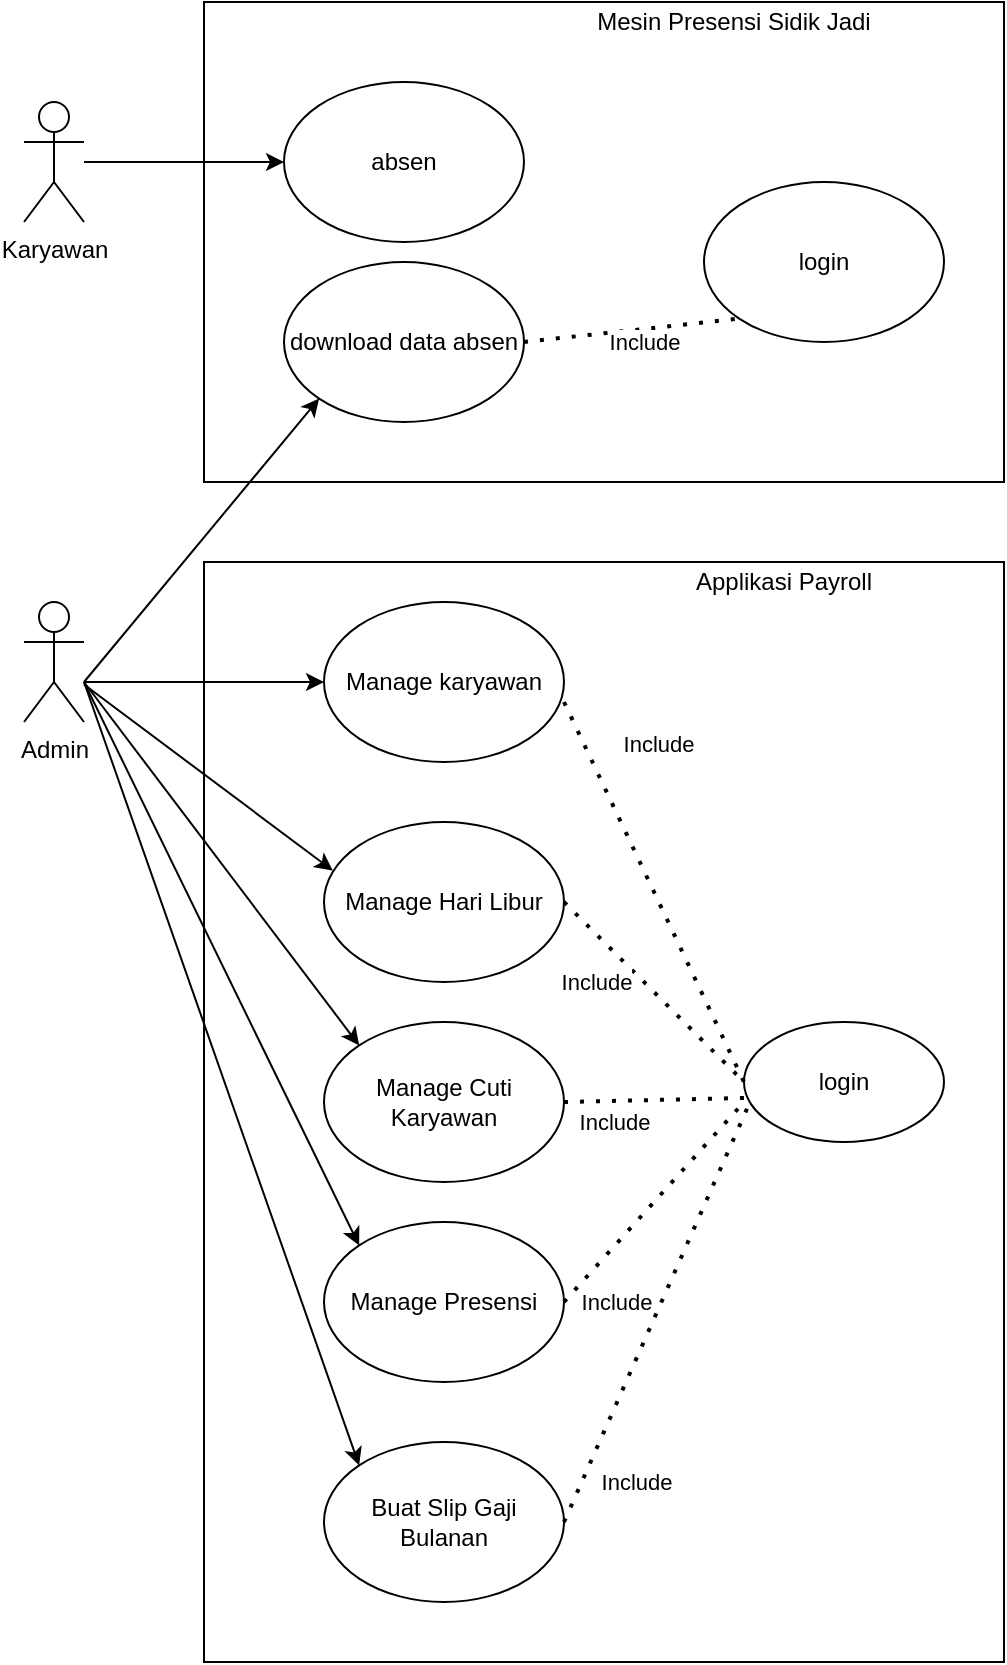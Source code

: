 <mxfile version="14.8.6" type="device"><diagram id="PV-LIOZlAZoOjEosk5tn" name="Page-1"><mxGraphModel dx="1673" dy="1996" grid="1" gridSize="10" guides="1" tooltips="1" connect="1" arrows="1" fold="1" page="1" pageScale="1" pageWidth="850" pageHeight="1100" math="0" shadow="0"><root><mxCell id="0"/><mxCell id="1" parent="0"/><mxCell id="NhTsgAjbR6OGs3IHKENK-1" value="Admin" style="shape=umlActor;verticalLabelPosition=bottom;verticalAlign=top;html=1;outlineConnect=0;" vertex="1" parent="1"><mxGeometry x="60" y="180" width="30" height="60" as="geometry"/></mxCell><mxCell id="NhTsgAjbR6OGs3IHKENK-2" value="" style="rounded=0;whiteSpace=wrap;html=1;" vertex="1" parent="1"><mxGeometry x="150" y="160" width="400" height="550" as="geometry"/></mxCell><mxCell id="NhTsgAjbR6OGs3IHKENK-3" value="login" style="ellipse;whiteSpace=wrap;html=1;" vertex="1" parent="1"><mxGeometry x="420" y="390" width="100" height="60" as="geometry"/></mxCell><mxCell id="NhTsgAjbR6OGs3IHKENK-4" value="Applikasi Payroll" style="text;html=1;strokeColor=none;fillColor=none;align=center;verticalAlign=middle;whiteSpace=wrap;rounded=0;" vertex="1" parent="1"><mxGeometry x="360" y="160" width="160" height="20" as="geometry"/></mxCell><mxCell id="NhTsgAjbR6OGs3IHKENK-5" value="Manage karyawan" style="ellipse;whiteSpace=wrap;html=1;" vertex="1" parent="1"><mxGeometry x="210" y="180" width="120" height="80" as="geometry"/></mxCell><mxCell id="NhTsgAjbR6OGs3IHKENK-6" value="Manage Hari Libur" style="ellipse;whiteSpace=wrap;html=1;" vertex="1" parent="1"><mxGeometry x="210" y="290" width="120" height="80" as="geometry"/></mxCell><mxCell id="NhTsgAjbR6OGs3IHKENK-7" value="Manage Cuti Karyawan" style="ellipse;whiteSpace=wrap;html=1;" vertex="1" parent="1"><mxGeometry x="210" y="390" width="120" height="80" as="geometry"/></mxCell><mxCell id="NhTsgAjbR6OGs3IHKENK-8" value="Manage Presensi" style="ellipse;whiteSpace=wrap;html=1;" vertex="1" parent="1"><mxGeometry x="210" y="490" width="120" height="80" as="geometry"/></mxCell><mxCell id="NhTsgAjbR6OGs3IHKENK-9" value="Buat Slip Gaji Bulanan" style="ellipse;whiteSpace=wrap;html=1;" vertex="1" parent="1"><mxGeometry x="210" y="600" width="120" height="80" as="geometry"/></mxCell><mxCell id="NhTsgAjbR6OGs3IHKENK-10" value="" style="rounded=0;whiteSpace=wrap;html=1;" vertex="1" parent="1"><mxGeometry x="150" y="-120" width="400" height="240" as="geometry"/></mxCell><mxCell id="NhTsgAjbR6OGs3IHKENK-12" value="Karyawan" style="shape=umlActor;verticalLabelPosition=bottom;verticalAlign=top;html=1;outlineConnect=0;" vertex="1" parent="1"><mxGeometry x="60" y="-70" width="30" height="60" as="geometry"/></mxCell><mxCell id="NhTsgAjbR6OGs3IHKENK-14" value="Mesin Presensi Sidik Jadi" style="text;html=1;strokeColor=none;fillColor=none;align=center;verticalAlign=middle;whiteSpace=wrap;rounded=0;" vertex="1" parent="1"><mxGeometry x="345" y="-120" width="140" height="20" as="geometry"/></mxCell><mxCell id="NhTsgAjbR6OGs3IHKENK-15" value="absen" style="ellipse;whiteSpace=wrap;html=1;" vertex="1" parent="1"><mxGeometry x="190" y="-80" width="120" height="80" as="geometry"/></mxCell><mxCell id="NhTsgAjbR6OGs3IHKENK-16" value="download data absen" style="ellipse;whiteSpace=wrap;html=1;" vertex="1" parent="1"><mxGeometry x="190" y="10" width="120" height="80" as="geometry"/></mxCell><mxCell id="NhTsgAjbR6OGs3IHKENK-17" value="login" style="ellipse;whiteSpace=wrap;html=1;" vertex="1" parent="1"><mxGeometry x="400" y="-30" width="120" height="80" as="geometry"/></mxCell><mxCell id="NhTsgAjbR6OGs3IHKENK-19" value="" style="endArrow=none;dashed=1;html=1;dashPattern=1 3;strokeWidth=2;entryX=0;entryY=1;entryDx=0;entryDy=0;exitX=1;exitY=0.5;exitDx=0;exitDy=0;" edge="1" parent="1" source="NhTsgAjbR6OGs3IHKENK-16" target="NhTsgAjbR6OGs3IHKENK-17"><mxGeometry width="50" height="50" relative="1" as="geometry"><mxPoint x="330" y="110" as="sourcePoint"/><mxPoint x="380" y="60" as="targetPoint"/></mxGeometry></mxCell><mxCell id="NhTsgAjbR6OGs3IHKENK-20" value="Include" style="edgeLabel;html=1;align=center;verticalAlign=middle;resizable=0;points=[];" vertex="1" connectable="0" parent="NhTsgAjbR6OGs3IHKENK-19"><mxGeometry x="0.434" y="1" relative="1" as="geometry"><mxPoint x="-17" y="9" as="offset"/></mxGeometry></mxCell><mxCell id="NhTsgAjbR6OGs3IHKENK-30" value="" style="endArrow=none;dashed=1;html=1;dashPattern=1 3;strokeWidth=2;entryX=0;entryY=0.5;entryDx=0;entryDy=0;exitX=1;exitY=0.625;exitDx=0;exitDy=0;exitPerimeter=0;" edge="1" parent="1" source="NhTsgAjbR6OGs3IHKENK-5" target="NhTsgAjbR6OGs3IHKENK-3"><mxGeometry width="50" height="50" relative="1" as="geometry"><mxPoint x="330" y="360" as="sourcePoint"/><mxPoint x="380" y="310" as="targetPoint"/></mxGeometry></mxCell><mxCell id="NhTsgAjbR6OGs3IHKENK-39" value="Include" style="edgeLabel;html=1;align=center;verticalAlign=middle;resizable=0;points=[];" vertex="1" connectable="0" parent="NhTsgAjbR6OGs3IHKENK-30"><mxGeometry x="-0.769" y="4" relative="1" as="geometry"><mxPoint x="33" as="offset"/></mxGeometry></mxCell><mxCell id="NhTsgAjbR6OGs3IHKENK-31" value="" style="endArrow=none;dashed=1;html=1;dashPattern=1 3;strokeWidth=2;exitX=1;exitY=0.5;exitDx=0;exitDy=0;entryX=0;entryY=0.5;entryDx=0;entryDy=0;" edge="1" parent="1" source="NhTsgAjbR6OGs3IHKENK-6" target="NhTsgAjbR6OGs3IHKENK-3"><mxGeometry width="50" height="50" relative="1" as="geometry"><mxPoint x="330" y="360" as="sourcePoint"/><mxPoint x="380" y="310" as="targetPoint"/></mxGeometry></mxCell><mxCell id="NhTsgAjbR6OGs3IHKENK-38" value="Include" style="edgeLabel;html=1;align=center;verticalAlign=middle;resizable=0;points=[];" vertex="1" connectable="0" parent="NhTsgAjbR6OGs3IHKENK-31"><mxGeometry x="-0.64" y="-1" relative="1" as="geometry"><mxPoint y="23" as="offset"/></mxGeometry></mxCell><mxCell id="NhTsgAjbR6OGs3IHKENK-32" value="" style="endArrow=none;dashed=1;html=1;dashPattern=1 3;strokeWidth=2;entryX=0.01;entryY=0.633;entryDx=0;entryDy=0;entryPerimeter=0;exitX=1;exitY=0.5;exitDx=0;exitDy=0;" edge="1" parent="1" source="NhTsgAjbR6OGs3IHKENK-7" target="NhTsgAjbR6OGs3IHKENK-3"><mxGeometry width="50" height="50" relative="1" as="geometry"><mxPoint x="330" y="360" as="sourcePoint"/><mxPoint x="380" y="310" as="targetPoint"/></mxGeometry></mxCell><mxCell id="NhTsgAjbR6OGs3IHKENK-37" value="Include" style="edgeLabel;html=1;align=center;verticalAlign=middle;resizable=0;points=[];" vertex="1" connectable="0" parent="NhTsgAjbR6OGs3IHKENK-32"><mxGeometry x="-0.62" y="-1" relative="1" as="geometry"><mxPoint x="7" y="9" as="offset"/></mxGeometry></mxCell><mxCell id="NhTsgAjbR6OGs3IHKENK-33" value="" style="endArrow=none;dashed=1;html=1;dashPattern=1 3;strokeWidth=2;entryX=0;entryY=0.667;entryDx=0;entryDy=0;entryPerimeter=0;exitX=1;exitY=0.5;exitDx=0;exitDy=0;" edge="1" parent="1" source="NhTsgAjbR6OGs3IHKENK-8" target="NhTsgAjbR6OGs3IHKENK-3"><mxGeometry width="50" height="50" relative="1" as="geometry"><mxPoint x="400" y="520" as="sourcePoint"/><mxPoint x="450" y="470" as="targetPoint"/></mxGeometry></mxCell><mxCell id="NhTsgAjbR6OGs3IHKENK-36" value="Include" style="edgeLabel;html=1;align=center;verticalAlign=middle;resizable=0;points=[];" vertex="1" connectable="0" parent="NhTsgAjbR6OGs3IHKENK-33"><mxGeometry x="-0.708" y="-1" relative="1" as="geometry"><mxPoint x="12" y="14" as="offset"/></mxGeometry></mxCell><mxCell id="NhTsgAjbR6OGs3IHKENK-34" value="" style="endArrow=none;dashed=1;html=1;dashPattern=1 3;strokeWidth=2;exitX=1;exitY=0.5;exitDx=0;exitDy=0;entryX=0.03;entryY=0.667;entryDx=0;entryDy=0;entryPerimeter=0;" edge="1" parent="1" source="NhTsgAjbR6OGs3IHKENK-9" target="NhTsgAjbR6OGs3IHKENK-3"><mxGeometry width="50" height="50" relative="1" as="geometry"><mxPoint x="330" y="560" as="sourcePoint"/><mxPoint x="380" y="510" as="targetPoint"/></mxGeometry></mxCell><mxCell id="NhTsgAjbR6OGs3IHKENK-35" value="Include" style="edgeLabel;html=1;align=center;verticalAlign=middle;resizable=0;points=[];" vertex="1" connectable="0" parent="NhTsgAjbR6OGs3IHKENK-34"><mxGeometry x="-0.773" y="-4" relative="1" as="geometry"><mxPoint x="22" y="2" as="offset"/></mxGeometry></mxCell><mxCell id="NhTsgAjbR6OGs3IHKENK-40" value="" style="endArrow=classic;html=1;entryX=0;entryY=0.5;entryDx=0;entryDy=0;" edge="1" parent="1" target="NhTsgAjbR6OGs3IHKENK-5"><mxGeometry width="50" height="50" relative="1" as="geometry"><mxPoint x="90" y="220" as="sourcePoint"/><mxPoint x="380" y="220" as="targetPoint"/></mxGeometry></mxCell><mxCell id="NhTsgAjbR6OGs3IHKENK-42" value="" style="endArrow=classic;html=1;entryX=0;entryY=0;entryDx=0;entryDy=0;" edge="1" parent="1" target="NhTsgAjbR6OGs3IHKENK-7"><mxGeometry width="50" height="50" relative="1" as="geometry"><mxPoint x="90" y="220" as="sourcePoint"/><mxPoint x="110" y="360" as="targetPoint"/></mxGeometry></mxCell><mxCell id="NhTsgAjbR6OGs3IHKENK-43" value="" style="endArrow=classic;html=1;entryX=0;entryY=0;entryDx=0;entryDy=0;" edge="1" parent="1" target="NhTsgAjbR6OGs3IHKENK-8"><mxGeometry width="50" height="50" relative="1" as="geometry"><mxPoint x="90" y="220" as="sourcePoint"/><mxPoint x="210" y="530" as="targetPoint"/></mxGeometry></mxCell><mxCell id="NhTsgAjbR6OGs3IHKENK-44" value="" style="endArrow=classic;html=1;entryX=0;entryY=0;entryDx=0;entryDy=0;" edge="1" parent="1" target="NhTsgAjbR6OGs3IHKENK-9"><mxGeometry width="50" height="50" relative="1" as="geometry"><mxPoint x="90" y="220" as="sourcePoint"/><mxPoint x="230" y="620" as="targetPoint"/></mxGeometry></mxCell><mxCell id="NhTsgAjbR6OGs3IHKENK-41" value="" style="endArrow=classic;html=1;entryX=0.037;entryY=0.304;entryDx=0;entryDy=0;entryPerimeter=0;" edge="1" parent="1" source="NhTsgAjbR6OGs3IHKENK-1" target="NhTsgAjbR6OGs3IHKENK-6"><mxGeometry width="50" height="50" relative="1" as="geometry"><mxPoint x="40" y="370" as="sourcePoint"/><mxPoint x="210" y="310" as="targetPoint"/></mxGeometry></mxCell><mxCell id="NhTsgAjbR6OGs3IHKENK-45" value="" style="endArrow=classic;html=1;entryX=0;entryY=0.5;entryDx=0;entryDy=0;" edge="1" parent="1" source="NhTsgAjbR6OGs3IHKENK-12" target="NhTsgAjbR6OGs3IHKENK-15"><mxGeometry width="50" height="50" relative="1" as="geometry"><mxPoint x="80" y="90" as="sourcePoint"/><mxPoint x="130" y="40" as="targetPoint"/></mxGeometry></mxCell><mxCell id="NhTsgAjbR6OGs3IHKENK-46" value="" style="endArrow=classic;html=1;entryX=0;entryY=1;entryDx=0;entryDy=0;" edge="1" parent="1" target="NhTsgAjbR6OGs3IHKENK-16"><mxGeometry width="50" height="50" relative="1" as="geometry"><mxPoint x="90" y="220" as="sourcePoint"/><mxPoint x="110" y="60" as="targetPoint"/></mxGeometry></mxCell></root></mxGraphModel></diagram></mxfile>
